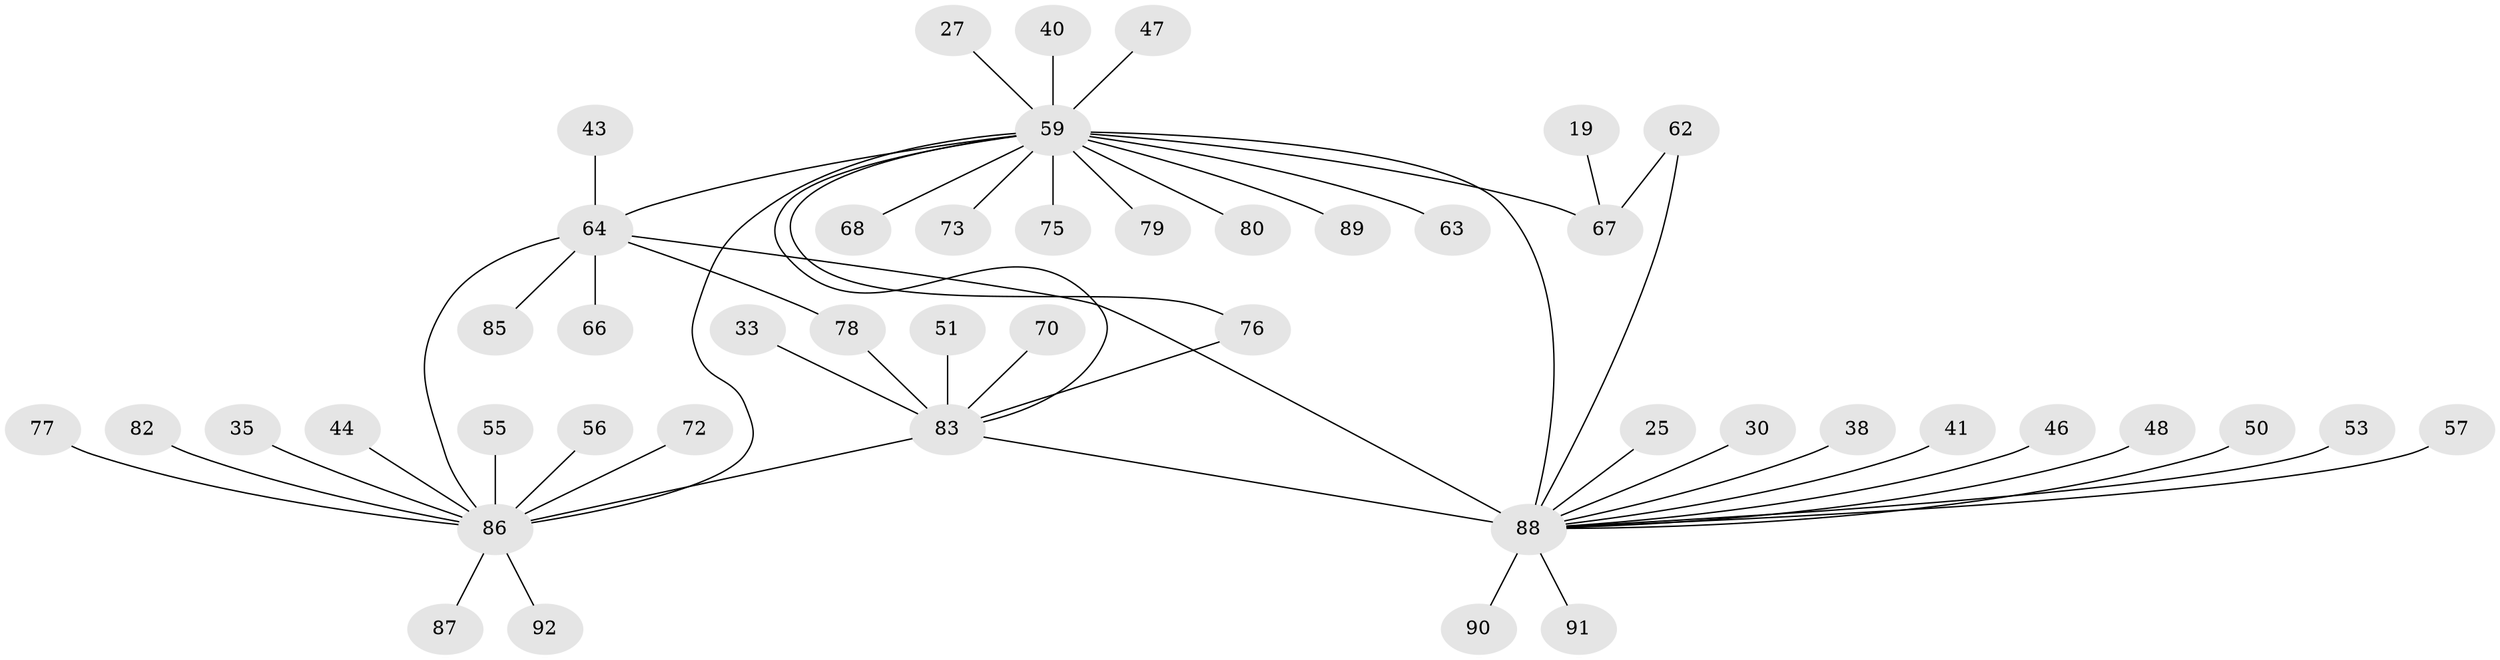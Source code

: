 // original degree distribution, {22: 0.010869565217391304, 13: 0.010869565217391304, 4: 0.06521739130434782, 2: 0.22826086956521738, 21: 0.010869565217391304, 5: 0.10869565217391304, 16: 0.010869565217391304, 6: 0.03260869565217391, 3: 0.09782608695652174, 11: 0.010869565217391304, 1: 0.41304347826086957}
// Generated by graph-tools (version 1.1) at 2025/47/03/09/25 04:47:12]
// undirected, 46 vertices, 52 edges
graph export_dot {
graph [start="1"]
  node [color=gray90,style=filled];
  19;
  25;
  27;
  30;
  33;
  35;
  38;
  40 [super="+34"];
  41;
  43;
  44;
  46;
  47;
  48;
  50;
  51;
  53 [super="+42"];
  55;
  56;
  57;
  59 [super="+29+2"];
  62 [super="+12+17"];
  63;
  64 [super="+18+22"];
  66;
  67 [super="+6+60"];
  68 [super="+4"];
  70;
  72;
  73;
  75;
  76 [super="+31"];
  77;
  78 [super="+45"];
  79;
  80;
  82;
  83 [super="+21+37+69+58"];
  85;
  86 [super="+5+81"];
  87;
  88 [super="+14+16+65+54+61+84"];
  89;
  90 [super="+52"];
  91;
  92;
  19 -- 67;
  25 -- 88;
  27 -- 59;
  30 -- 88;
  33 -- 83 [weight=2];
  35 -- 86;
  38 -- 88;
  40 -- 59;
  41 -- 88;
  43 -- 64;
  44 -- 86;
  46 -- 88;
  47 -- 59;
  48 -- 88;
  50 -- 88;
  51 -- 83;
  53 -- 88;
  55 -- 86;
  56 -- 86;
  57 -- 88;
  59 -- 64 [weight=7];
  59 -- 83 [weight=2];
  59 -- 75 [weight=3];
  59 -- 67 [weight=4];
  59 -- 68;
  59 -- 73;
  59 -- 76;
  59 -- 79;
  59 -- 80;
  59 -- 86;
  59 -- 88 [weight=6];
  59 -- 89;
  59 -- 63;
  62 -- 67;
  62 -- 88;
  64 -- 66;
  64 -- 78;
  64 -- 85;
  64 -- 86 [weight=6];
  64 -- 88 [weight=3];
  70 -- 83 [weight=2];
  72 -- 86;
  76 -- 83;
  77 -- 86;
  78 -- 83;
  82 -- 86;
  83 -- 86 [weight=7];
  83 -- 88 [weight=5];
  86 -- 87;
  86 -- 92;
  88 -- 91;
  88 -- 90;
}
